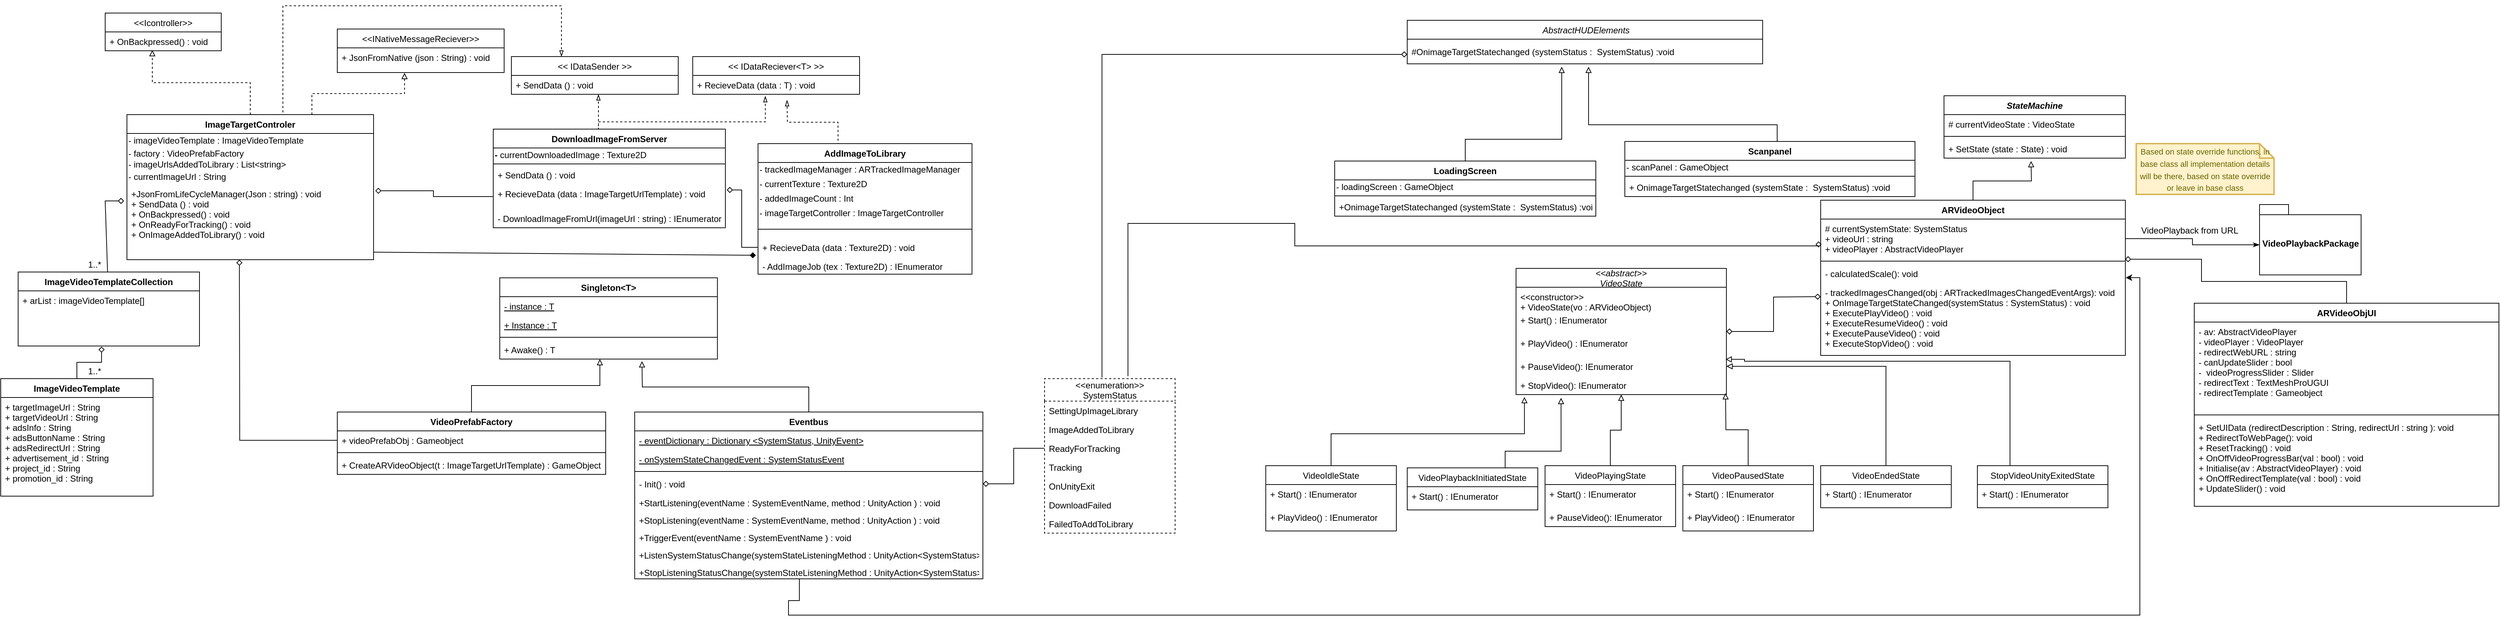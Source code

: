 <mxfile version="13.0.3" type="device"><diagram id="0zt-DNbHy_LddJ0X5l0Q" name="Page-1"><mxGraphModel dx="1479" dy="414" grid="1" gridSize="10" guides="1" tooltips="1" connect="1" arrows="1" fold="1" page="1" pageScale="1" pageWidth="827" pageHeight="1169" math="0" shadow="0"><root><mxCell id="0"/><mxCell id="1" parent="0"/><mxCell id="LZPgPRgnwb6IT05DkqsQ-41" style="edgeStyle=orthogonalEdgeStyle;rounded=0;orthogonalLoop=1;jettySize=auto;html=1;exitX=0.5;exitY=0;exitDx=0;exitDy=0;dashed=1;endArrow=blockThin;endFill=0;entryX=0.3;entryY=0;entryDx=0;entryDy=0;entryPerimeter=0;" parent="1" source="LZPgPRgnwb6IT05DkqsQ-44" target="LZPgPRgnwb6IT05DkqsQ-22" edge="1"><mxGeometry relative="1" as="geometry"><mxPoint x="50" y="170" as="targetPoint"/><mxPoint x="-87.5" y="376" as="sourcePoint"/><Array as="points"><mxPoint x="-35" y="340"/><mxPoint x="-35" y="190"/><mxPoint x="349" y="190"/></Array></mxGeometry></mxCell><mxCell id="LZPgPRgnwb6IT05DkqsQ-37" style="edgeStyle=orthogonalEdgeStyle;rounded=0;orthogonalLoop=1;jettySize=auto;html=1;dashed=1;endArrow=blockThin;endFill=0;exitX=0.374;exitY=0.012;exitDx=0;exitDy=0;exitPerimeter=0;" parent="1" source="LZPgPRgnwb6IT05DkqsQ-58" edge="1"><mxGeometry relative="1" as="geometry"><mxPoint x="660" y="320" as="targetPoint"/><mxPoint x="690" y="441" as="sourcePoint"/></mxGeometry></mxCell><mxCell id="LZPgPRgnwb6IT05DkqsQ-34" value="" style="edgeStyle=orthogonalEdgeStyle;rounded=0;orthogonalLoop=1;jettySize=auto;html=1;dashed=1;endArrow=blockThin;endFill=0;" parent="1" target="LZPgPRgnwb6IT05DkqsQ-23" edge="1"><mxGeometry relative="1" as="geometry"><mxPoint x="395" y="380" as="sourcePoint"/><Array as="points"><mxPoint x="400" y="380"/></Array></mxGeometry></mxCell><mxCell id="LZPgPRgnwb6IT05DkqsQ-36" value="" style="edgeStyle=orthogonalEdgeStyle;rounded=0;orthogonalLoop=1;jettySize=auto;html=1;dashed=1;endArrow=blockThin;endFill=0;entryX=0.435;entryY=1.095;entryDx=0;entryDy=0;entryPerimeter=0;" parent="1" target="LZPgPRgnwb6IT05DkqsQ-25" edge="1"><mxGeometry relative="1" as="geometry"><mxPoint x="400" y="380" as="sourcePoint"/><mxPoint x="395" y="340" as="targetPoint"/><Array as="points"><mxPoint x="400" y="350"/><mxPoint x="630" y="350"/></Array></mxGeometry></mxCell><mxCell id="LZPgPRgnwb6IT05DkqsQ-22" value="&lt;&lt; IDataSender &gt;&gt;" style="swimlane;fontStyle=0;childLayout=stackLayout;horizontal=1;startSize=26;fillColor=none;horizontalStack=0;resizeParent=1;resizeParentMax=0;resizeLast=0;collapsible=1;marginBottom=0;" parent="1" vertex="1"><mxGeometry x="280" y="260" width="230" height="52" as="geometry"/></mxCell><mxCell id="LZPgPRgnwb6IT05DkqsQ-23" value="+ SendData () : void" style="text;strokeColor=none;fillColor=none;align=left;verticalAlign=top;spacingLeft=4;spacingRight=4;overflow=hidden;rotatable=0;points=[[0,0.5],[1,0.5]];portConstraint=eastwest;" parent="LZPgPRgnwb6IT05DkqsQ-22" vertex="1"><mxGeometry y="26" width="230" height="26" as="geometry"/></mxCell><mxCell id="LZPgPRgnwb6IT05DkqsQ-24" value="&lt;&lt; IDataReciever&lt;T&gt; &gt;&gt;" style="swimlane;fontStyle=0;childLayout=stackLayout;horizontal=1;startSize=26;fillColor=none;horizontalStack=0;resizeParent=1;resizeParentMax=0;resizeLast=0;collapsible=1;marginBottom=0;" parent="1" vertex="1"><mxGeometry x="530" y="260" width="230" height="52" as="geometry"/></mxCell><mxCell id="LZPgPRgnwb6IT05DkqsQ-25" value="+ RecieveData (data : T) : void" style="text;strokeColor=none;fillColor=none;align=left;verticalAlign=top;spacingLeft=4;spacingRight=4;overflow=hidden;rotatable=0;points=[[0,0.5],[1,0.5]];portConstraint=eastwest;" parent="LZPgPRgnwb6IT05DkqsQ-24" vertex="1"><mxGeometry y="26" width="230" height="26" as="geometry"/></mxCell><mxCell id="LZPgPRgnwb6IT05DkqsQ-58" value="AddImageToLibrary" style="swimlane;fontStyle=1;align=center;verticalAlign=top;childLayout=stackLayout;horizontal=1;startSize=26;horizontalStack=0;resizeParent=1;resizeParentMax=0;resizeLast=0;collapsible=1;marginBottom=0;" parent="1" vertex="1"><mxGeometry x="620" y="380" width="295" height="180" as="geometry"/></mxCell><mxCell id="ZQCKyDgr1mmp3VgORVFt-16" value="- trackedImageManager : ARTrackedImageManager" style="text;html=1;align=left;verticalAlign=middle;resizable=0;points=[];autosize=1;" parent="LZPgPRgnwb6IT05DkqsQ-58" vertex="1"><mxGeometry y="26" width="295" height="20" as="geometry"/></mxCell><mxCell id="ZQCKyDgr1mmp3VgORVFt-18" value="- currentTexture : Texture2D" style="text;html=1;align=left;verticalAlign=middle;resizable=0;points=[];autosize=1;" parent="LZPgPRgnwb6IT05DkqsQ-58" vertex="1"><mxGeometry y="46" width="295" height="20" as="geometry"/></mxCell><mxCell id="ZQCKyDgr1mmp3VgORVFt-19" value="- addedImageCount : Int" style="text;html=1;align=left;verticalAlign=middle;resizable=0;points=[];autosize=1;" parent="LZPgPRgnwb6IT05DkqsQ-58" vertex="1"><mxGeometry y="66" width="295" height="20" as="geometry"/></mxCell><mxCell id="-0PIFraiuYey5n5VeIkH-5" value="-&amp;nbsp;imageTargetController : ImageTargetController" style="text;html=1;align=left;verticalAlign=middle;resizable=0;points=[];autosize=1;" vertex="1" parent="LZPgPRgnwb6IT05DkqsQ-58"><mxGeometry y="86" width="295" height="20" as="geometry"/></mxCell><mxCell id="LZPgPRgnwb6IT05DkqsQ-59" value="" style="line;strokeWidth=1;fillColor=none;align=left;verticalAlign=middle;spacingTop=-1;spacingLeft=3;spacingRight=3;rotatable=0;labelPosition=right;points=[];portConstraint=eastwest;" parent="LZPgPRgnwb6IT05DkqsQ-58" vertex="1"><mxGeometry y="106" width="295" height="24" as="geometry"/></mxCell><mxCell id="LZPgPRgnwb6IT05DkqsQ-61" value="+ RecieveData (data : Texture2D) : void" style="text;strokeColor=none;fillColor=none;align=left;verticalAlign=top;spacingLeft=4;spacingRight=4;overflow=hidden;rotatable=0;points=[[0,0.5],[1,0.5]];portConstraint=eastwest;" parent="LZPgPRgnwb6IT05DkqsQ-58" vertex="1"><mxGeometry y="130" width="295" height="26" as="geometry"/></mxCell><mxCell id="LZPgPRgnwb6IT05DkqsQ-99" value="- AddImageJob (tex : Texture2D) : IEnumerator" style="text;strokeColor=none;fillColor=none;align=left;verticalAlign=top;spacingLeft=4;spacingRight=4;overflow=hidden;rotatable=0;points=[[0,0.5],[1,0.5]];portConstraint=eastwest;" parent="LZPgPRgnwb6IT05DkqsQ-58" vertex="1"><mxGeometry y="156" width="295" height="24" as="geometry"/></mxCell><mxCell id="LZPgPRgnwb6IT05DkqsQ-18" value="&lt;&lt;INativeMessageReciever&gt;&gt;" style="swimlane;fontStyle=0;childLayout=stackLayout;horizontal=1;startSize=26;fillColor=none;horizontalStack=0;resizeParent=1;resizeParentMax=0;resizeLast=0;collapsible=1;marginBottom=0;" parent="1" vertex="1"><mxGeometry x="40" y="222" width="230" height="60" as="geometry"/></mxCell><mxCell id="LZPgPRgnwb6IT05DkqsQ-20" value="+ JsonFromNative (json : String) : void&#10;" style="text;strokeColor=none;fillColor=none;align=left;verticalAlign=top;spacingLeft=4;spacingRight=4;overflow=hidden;rotatable=0;points=[[0,0.5],[1,0.5]];portConstraint=eastwest;" parent="LZPgPRgnwb6IT05DkqsQ-18" vertex="1"><mxGeometry y="26" width="230" height="34" as="geometry"/></mxCell><mxCell id="LZPgPRgnwb6IT05DkqsQ-82" style="edgeStyle=orthogonalEdgeStyle;rounded=0;orthogonalLoop=1;jettySize=auto;html=1;entryX=0.46;entryY=1.011;entryDx=0;entryDy=0;entryPerimeter=0;endArrow=diamond;endFill=0;" parent="1" source="LZPgPRgnwb6IT05DkqsQ-77" target="LZPgPRgnwb6IT05DkqsQ-76" edge="1"><mxGeometry relative="1" as="geometry"/></mxCell><mxCell id="LZPgPRgnwb6IT05DkqsQ-83" value="1..*" style="text;html=1;align=center;verticalAlign=middle;resizable=0;points=[];autosize=1;" parent="1" vertex="1"><mxGeometry x="-310" y="684" width="30" height="20" as="geometry"/></mxCell><mxCell id="LZPgPRgnwb6IT05DkqsQ-95" value="1..*" style="text;html=1;align=center;verticalAlign=middle;resizable=0;points=[];autosize=1;" parent="1" vertex="1"><mxGeometry x="-310" y="537" width="30" height="20" as="geometry"/></mxCell><mxCell id="LZPgPRgnwb6IT05DkqsQ-96" style="edgeStyle=none;rounded=0;orthogonalLoop=1;jettySize=auto;html=1;endArrow=diamond;endFill=0;" parent="1" source="LZPgPRgnwb6IT05DkqsQ-74" edge="1"><mxGeometry relative="1" as="geometry"><mxPoint x="-254" y="459" as="targetPoint"/><Array as="points"><mxPoint x="-280" y="459"/></Array></mxGeometry></mxCell><mxCell id="LZPgPRgnwb6IT05DkqsQ-74" value="ImageVideoTemplateCollection" style="swimlane;fontStyle=1;align=center;verticalAlign=top;childLayout=stackLayout;horizontal=1;startSize=26;horizontalStack=0;resizeParent=1;resizeParentMax=0;resizeLast=0;collapsible=1;marginBottom=0;" parent="1" vertex="1"><mxGeometry x="-400" y="557" width="250" height="102" as="geometry"/></mxCell><mxCell id="LZPgPRgnwb6IT05DkqsQ-76" value="+ arList : imageVideoTemplate[]&#10;" style="text;strokeColor=none;fillColor=none;align=left;verticalAlign=top;spacingLeft=4;spacingRight=4;overflow=hidden;rotatable=0;points=[[0,0.5],[1,0.5]];portConstraint=eastwest;" parent="LZPgPRgnwb6IT05DkqsQ-74" vertex="1"><mxGeometry y="26" width="250" height="76" as="geometry"/></mxCell><mxCell id="LZPgPRgnwb6IT05DkqsQ-77" value="ImageVideoTemplate" style="swimlane;fontStyle=1;align=center;verticalAlign=top;childLayout=stackLayout;horizontal=1;startSize=26;horizontalStack=0;resizeParent=1;resizeParentMax=0;resizeLast=0;collapsible=1;marginBottom=0;" parent="1" vertex="1"><mxGeometry x="-424" y="704" width="210" height="162" as="geometry"/></mxCell><mxCell id="LZPgPRgnwb6IT05DkqsQ-79" value="+ targetImageUrl : String&#10;+ targetVideoUrl : String&#10;+ adsInfo : String&#10;+ adsButtonName : String&#10;+ adsRedirectUrl : String&#10;+ advertisement_id : String&#10;+ project_id : String&#10;+ promotion_id : String" style="text;strokeColor=none;fillColor=none;align=left;verticalAlign=top;spacingLeft=4;spacingRight=4;overflow=hidden;rotatable=0;points=[[0,0.5],[1,0.5]];portConstraint=eastwest;" parent="LZPgPRgnwb6IT05DkqsQ-77" vertex="1"><mxGeometry y="26" width="210" height="136" as="geometry"/></mxCell><mxCell id="_nZQ1ZkgWqI5JOuEfXqI-6" style="edgeStyle=orthogonalEdgeStyle;rounded=0;orthogonalLoop=1;jettySize=auto;html=1;entryX=0.406;entryY=0.962;entryDx=0;entryDy=0;entryPerimeter=0;dashed=1;endArrow=block;endFill=0;" parent="1" source="LZPgPRgnwb6IT05DkqsQ-44" target="_nZQ1ZkgWqI5JOuEfXqI-3" edge="1"><mxGeometry relative="1" as="geometry"><mxPoint x="-220" y="277.012" as="targetPoint"/></mxGeometry></mxCell><mxCell id="_nZQ1ZkgWqI5JOuEfXqI-2" value="&lt;&lt;Icontroller&gt;&gt;" style="swimlane;fontStyle=0;childLayout=stackLayout;horizontal=1;startSize=26;fillColor=none;horizontalStack=0;resizeParent=1;resizeParentMax=0;resizeLast=0;collapsible=1;marginBottom=0;" parent="1" vertex="1"><mxGeometry x="-280" y="200" width="160" height="52" as="geometry"/></mxCell><mxCell id="_nZQ1ZkgWqI5JOuEfXqI-3" value="+ OnBackpressed() : void" style="text;strokeColor=none;fillColor=none;align=left;verticalAlign=top;spacingLeft=4;spacingRight=4;overflow=hidden;rotatable=0;points=[[0,0.5],[1,0.5]];portConstraint=eastwest;" parent="_nZQ1ZkgWqI5JOuEfXqI-2" vertex="1"><mxGeometry y="26" width="160" height="26" as="geometry"/></mxCell><mxCell id="LZPgPRgnwb6IT05DkqsQ-51" value="DownloadImageFromServer" style="swimlane;fontStyle=1;align=center;verticalAlign=top;childLayout=stackLayout;horizontal=1;startSize=26;horizontalStack=0;resizeParent=1;resizeParentMax=0;resizeLast=0;collapsible=1;marginBottom=0;" parent="1" vertex="1"><mxGeometry x="255" y="360" width="320" height="136" as="geometry"/></mxCell><mxCell id="ZQCKyDgr1mmp3VgORVFt-6" value="&lt;span style=&quot;font-weight: 700&quot;&gt;-&amp;nbsp;&lt;/span&gt;currentDownloadedImage : Texture2D" style="text;html=1;align=left;verticalAlign=middle;resizable=0;points=[];autosize=1;" parent="LZPgPRgnwb6IT05DkqsQ-51" vertex="1"><mxGeometry y="26" width="320" height="20" as="geometry"/></mxCell><mxCell id="LZPgPRgnwb6IT05DkqsQ-53" value="" style="line;strokeWidth=1;fillColor=none;align=left;verticalAlign=top;spacingTop=0;spacingLeft=3;spacingRight=3;rotatable=0;labelPosition=right;points=[];portConstraint=eastwest;" parent="LZPgPRgnwb6IT05DkqsQ-51" vertex="1"><mxGeometry y="46" width="320" height="4" as="geometry"/></mxCell><mxCell id="LZPgPRgnwb6IT05DkqsQ-54" value="+ SendData () : void" style="text;strokeColor=none;fillColor=none;align=left;verticalAlign=top;spacingLeft=4;spacingRight=4;overflow=hidden;rotatable=0;points=[[0,0.5],[1,0.5]];portConstraint=eastwest;" parent="LZPgPRgnwb6IT05DkqsQ-51" vertex="1"><mxGeometry y="50" width="320" height="26" as="geometry"/></mxCell><mxCell id="LZPgPRgnwb6IT05DkqsQ-57" value="+ RecieveData (data : ImageTargetUrlTemplate) : void" style="text;strokeColor=none;fillColor=none;align=left;verticalAlign=top;spacingLeft=4;spacingRight=4;overflow=hidden;rotatable=0;points=[[0,0.5],[1,0.5]];portConstraint=eastwest;" parent="LZPgPRgnwb6IT05DkqsQ-51" vertex="1"><mxGeometry y="76" width="320" height="34" as="geometry"/></mxCell><mxCell id="LZPgPRgnwb6IT05DkqsQ-97" value="- DownloadImageFromUrl(imageUrl : string) : IEnumerator" style="text;strokeColor=none;fillColor=none;align=left;verticalAlign=top;spacingLeft=4;spacingRight=4;overflow=hidden;rotatable=0;points=[[0,0.5],[1,0.5]];portConstraint=eastwest;" parent="LZPgPRgnwb6IT05DkqsQ-51" vertex="1"><mxGeometry y="110" width="320" height="26" as="geometry"/></mxCell><mxCell id="_nZQ1ZkgWqI5JOuEfXqI-7" style="edgeStyle=orthogonalEdgeStyle;rounded=0;orthogonalLoop=1;jettySize=auto;html=1;exitX=0.75;exitY=0;exitDx=0;exitDy=0;dashed=1;endArrow=block;endFill=0;entryX=0.403;entryY=1.016;entryDx=0;entryDy=0;entryPerimeter=0;" parent="1" source="LZPgPRgnwb6IT05DkqsQ-44" target="LZPgPRgnwb6IT05DkqsQ-20" edge="1"><mxGeometry relative="1" as="geometry"><mxPoint x="40" y="297" as="targetPoint"/></mxGeometry></mxCell><mxCell id="LZPgPRgnwb6IT05DkqsQ-44" value="ImageTargetControler" style="swimlane;fontStyle=1;align=center;verticalAlign=top;childLayout=stackLayout;horizontal=1;startSize=26;horizontalStack=0;resizeParent=1;resizeParentMax=0;resizeLast=0;collapsible=1;marginBottom=0;" parent="1" vertex="1"><mxGeometry x="-250" y="340" width="340" height="200" as="geometry"/></mxCell><mxCell id="PUsxS-7HO9OPvP7Rigot-32" value="- imageVideoTemplate : ImageVideoTemplate&lt;span style=&quot;text-align: center&quot;&gt;&lt;br&gt;&lt;/span&gt;" style="text;html=1;align=left;verticalAlign=middle;resizable=0;points=[];autosize=1;" parent="LZPgPRgnwb6IT05DkqsQ-44" vertex="1"><mxGeometry y="26" width="340" height="20" as="geometry"/></mxCell><mxCell id="jb4Bb3o5g7_V7Uq7D3e6-106" value="- factory : VideoPrefabFactory&lt;br&gt;- imageUrlsAddedToLibrary : List&amp;lt;string&amp;gt;" style="text;html=1;align=left;verticalAlign=middle;resizable=0;points=[];autosize=1;" parent="LZPgPRgnwb6IT05DkqsQ-44" vertex="1"><mxGeometry y="46" width="340" height="30" as="geometry"/></mxCell><mxCell id="ZQCKyDgr1mmp3VgORVFt-15" value="- currentImageUrl : String" style="text;html=1;align=left;verticalAlign=middle;resizable=0;points=[];autosize=1;" parent="LZPgPRgnwb6IT05DkqsQ-44" vertex="1"><mxGeometry y="76" width="340" height="20" as="geometry"/></mxCell><mxCell id="LZPgPRgnwb6IT05DkqsQ-47" value="+JsonFromLifeCycleManager(Json : string) : void&#10;+ SendData () : void&#10;+ OnBackpressed() : void&#10;+ OnReadyForTracking() : void &#10;+ OnImageAddedToLibrary() : void&#10;" style="text;strokeColor=none;fillColor=none;align=left;verticalAlign=top;spacingLeft=4;spacingRight=4;overflow=hidden;rotatable=0;points=[[0,0.5],[1,0.5]];portConstraint=eastwest;" parent="LZPgPRgnwb6IT05DkqsQ-44" vertex="1"><mxGeometry y="96" width="340" height="104" as="geometry"/></mxCell><mxCell id="jb4Bb3o5g7_V7Uq7D3e6-107" style="edgeStyle=orthogonalEdgeStyle;rounded=0;orthogonalLoop=1;jettySize=auto;html=1;startArrow=none;startFill=0;endArrow=diamond;endFill=0;" parent="1" source="LZPgPRgnwb6IT05DkqsQ-64" edge="1"><mxGeometry relative="1" as="geometry"><mxPoint x="-95" y="540" as="targetPoint"/></mxGeometry></mxCell><mxCell id="_nZQ1ZkgWqI5JOuEfXqI-8" style="edgeStyle=orthogonalEdgeStyle;rounded=0;orthogonalLoop=1;jettySize=auto;html=1;exitX=0;exitY=0.5;exitDx=0;exitDy=0;entryX=1.007;entryY=0.087;entryDx=0;entryDy=0;entryPerimeter=0;endArrow=diamond;endFill=0;" parent="1" source="LZPgPRgnwb6IT05DkqsQ-57" target="LZPgPRgnwb6IT05DkqsQ-47" edge="1"><mxGeometry relative="1" as="geometry"/></mxCell><mxCell id="_nZQ1ZkgWqI5JOuEfXqI-9" style="edgeStyle=orthogonalEdgeStyle;rounded=0;orthogonalLoop=1;jettySize=auto;html=1;exitX=0;exitY=0.5;exitDx=0;exitDy=0;entryX=1.006;entryY=0.231;entryDx=0;entryDy=0;entryPerimeter=0;endArrow=diamond;endFill=0;" parent="1" source="LZPgPRgnwb6IT05DkqsQ-61" target="LZPgPRgnwb6IT05DkqsQ-57" edge="1"><mxGeometry relative="1" as="geometry"/></mxCell><mxCell id="jb4Bb3o5g7_V7Uq7D3e6-31" value=" AbstractHUDElements" style="swimlane;fontStyle=2;childLayout=stackLayout;horizontal=1;startSize=26;fillColor=none;horizontalStack=0;resizeParent=1;resizeParentMax=0;resizeLast=0;collapsible=1;marginBottom=0;strokeColor=#000000;" parent="1" vertex="1"><mxGeometry x="1515" y="210" width="490" height="60" as="geometry"/></mxCell><mxCell id="jb4Bb3o5g7_V7Uq7D3e6-27" style="edgeStyle=orthogonalEdgeStyle;rounded=0;orthogonalLoop=1;jettySize=auto;html=1;endArrow=diamond;endFill=0;entryX=0;entryY=0.5;entryDx=0;entryDy=0;startArrow=diamond;startFill=0;" parent="1" source="jb4Bb3o5g7_V7Uq7D3e6-59" edge="1"><mxGeometry relative="1" as="geometry"><mxPoint x="2085" y="591" as="targetPoint"/></mxGeometry></mxCell><mxCell id="jb4Bb3o5g7_V7Uq7D3e6-71" style="edgeStyle=orthogonalEdgeStyle;rounded=0;orthogonalLoop=1;jettySize=auto;html=1;entryX=0.5;entryY=1;entryDx=0;entryDy=0;startArrow=none;startFill=0;endArrow=block;endFill=0;" parent="1" source="jb4Bb3o5g7_V7Uq7D3e6-53" target="jb4Bb3o5g7_V7Uq7D3e6-59" edge="1"><mxGeometry relative="1" as="geometry"/></mxCell><mxCell id="jb4Bb3o5g7_V7Uq7D3e6-72" style="edgeStyle=orthogonalEdgeStyle;rounded=0;orthogonalLoop=1;jettySize=auto;html=1;entryX=0.996;entryY=0.923;entryDx=0;entryDy=0;entryPerimeter=0;startArrow=none;startFill=0;endArrow=block;endFill=0;" parent="1" source="jb4Bb3o5g7_V7Uq7D3e6-64" edge="1"><mxGeometry relative="1" as="geometry"><mxPoint x="1953.84" y="723.998" as="targetPoint"/></mxGeometry></mxCell><mxCell id="PUsxS-7HO9OPvP7Rigot-24" style="edgeStyle=orthogonalEdgeStyle;rounded=0;orthogonalLoop=1;jettySize=auto;html=1;endArrow=block;endFill=0;" parent="1" source="LZPgPRgnwb6IT05DkqsQ-106" edge="1"><mxGeometry relative="1" as="geometry"><mxPoint x="2375" y="404" as="targetPoint"/></mxGeometry></mxCell><mxCell id="PUsxS-7HO9OPvP7Rigot-6" style="edgeStyle=orthogonalEdgeStyle;rounded=0;orthogonalLoop=1;jettySize=auto;html=1;exitX=0.5;exitY=0;exitDx=0;exitDy=0;entryX=1;entryY=0.5;entryDx=0;entryDy=0;endArrow=block;endFill=0;" parent="1" source="jb4Bb3o5g7_V7Uq7D3e6-73" target="jb4Bb3o5g7_V7Uq7D3e6-61" edge="1"><mxGeometry relative="1" as="geometry"/></mxCell><mxCell id="jb4Bb3o5g7_V7Uq7D3e6-101" style="edgeStyle=orthogonalEdgeStyle;rounded=0;orthogonalLoop=1;jettySize=auto;html=1;startArrow=none;startFill=0;endArrow=block;endFill=0;exitX=0.5;exitY=0;exitDx=0;exitDy=0;" parent="1" source="jb4Bb3o5g7_V7Uq7D3e6-93" target="jb4Bb3o5g7_V7Uq7D3e6-89" edge="1"><mxGeometry relative="1" as="geometry"><mxPoint x="1728" y="334" as="targetPoint"/><Array as="points"><mxPoint x="1595" y="374"/><mxPoint x="1728" y="374"/></Array></mxGeometry></mxCell><mxCell id="jb4Bb3o5g7_V7Uq7D3e6-102" style="edgeStyle=orthogonalEdgeStyle;rounded=0;orthogonalLoop=1;jettySize=auto;html=1;startArrow=none;startFill=0;endArrow=block;endFill=0;" parent="1" source="jb4Bb3o5g7_V7Uq7D3e6-97" target="jb4Bb3o5g7_V7Uq7D3e6-89" edge="1"><mxGeometry relative="1" as="geometry"><mxPoint x="1765" y="290" as="targetPoint"/><Array as="points"><mxPoint x="2025" y="354"/><mxPoint x="1765" y="354"/></Array></mxGeometry></mxCell><mxCell id="jb4Bb3o5g7_V7Uq7D3e6-89" value="#OnimageTargetStatechanged (systemStatus :  SystemStatus) :void" style="text;strokeColor=none;fillColor=none;align=left;verticalAlign=top;spacingLeft=4;spacingRight=4;overflow=hidden;rotatable=0;points=[[0,0.5],[1,0.5]];portConstraint=eastwest;" parent="1" vertex="1"><mxGeometry x="1515" y="240" width="490" height="34" as="geometry"/></mxCell><mxCell id="PUsxS-7HO9OPvP7Rigot-1" value="VideoPlaybackPackage" style="shape=folder;fontStyle=1;spacingTop=10;tabWidth=40;tabHeight=14;tabPosition=left;html=1;" parent="1" vertex="1"><mxGeometry x="2690" y="464" width="140" height="97" as="geometry"/></mxCell><mxCell id="PUsxS-7HO9OPvP7Rigot-3" value="VideoPlayback from URL&amp;nbsp;" style="text;html=1;align=center;verticalAlign=middle;resizable=0;points=[];autosize=1;" parent="1" vertex="1"><mxGeometry x="2520" y="490" width="150" height="20" as="geometry"/></mxCell><mxCell id="PUsxS-7HO9OPvP7Rigot-18" value="&lt;font style=&quot;font-size: 11px&quot;&gt;Based on state override functions. in base class all implementation details will be there, based on state override or leave in base class&lt;/font&gt;" style="shape=note;strokeWidth=2;fontSize=14;size=20;whiteSpace=wrap;html=1;fillColor=#fff2cc;strokeColor=#d6b656;fontColor=#666600;" parent="1" vertex="1"><mxGeometry x="2520" y="380" width="190" height="70" as="geometry"/></mxCell><mxCell id="PUsxS-7HO9OPvP7Rigot-31" style="edgeStyle=orthogonalEdgeStyle;rounded=0;orthogonalLoop=1;jettySize=auto;html=1;exitX=0.5;exitY=0;exitDx=0;exitDy=0;endArrow=block;endFill=0;entryX=0.04;entryY=1.127;entryDx=0;entryDy=0;entryPerimeter=0;" parent="1" source="jb4Bb3o5g7_V7Uq7D3e6-48" edge="1" target="jb4Bb3o5g7_V7Uq7D3e6-63"><mxGeometry relative="1" as="geometry"><mxPoint x="1705.0" y="754.0" as="targetPoint"/><Array as="points"><mxPoint x="1410" y="780"/><mxPoint x="1677" y="780"/></Array></mxGeometry></mxCell><mxCell id="jb4Bb3o5g7_V7Uq7D3e6-93" value="LoadingScreen" style="swimlane;fontStyle=1;align=center;verticalAlign=top;childLayout=stackLayout;horizontal=1;startSize=26;horizontalStack=0;resizeParent=1;resizeParentMax=0;resizeLast=0;collapsible=1;marginBottom=0;strokeColor=#000000;" parent="1" vertex="1"><mxGeometry x="1415" y="404" width="360" height="76" as="geometry"/></mxCell><mxCell id="-0PIFraiuYey5n5VeIkH-11" value="- loadingScreen : GameObject" style="text;html=1;align=left;verticalAlign=middle;resizable=0;points=[];autosize=1;" vertex="1" parent="jb4Bb3o5g7_V7Uq7D3e6-93"><mxGeometry y="26" width="360" height="20" as="geometry"/></mxCell><mxCell id="jb4Bb3o5g7_V7Uq7D3e6-95" value="" style="line;strokeWidth=1;fillColor=none;align=left;verticalAlign=middle;spacingTop=-1;spacingLeft=3;spacingRight=3;rotatable=0;labelPosition=right;points=[];portConstraint=eastwest;" parent="jb4Bb3o5g7_V7Uq7D3e6-93" vertex="1"><mxGeometry y="46" width="360" height="4" as="geometry"/></mxCell><mxCell id="jb4Bb3o5g7_V7Uq7D3e6-96" value="+OnimageTargetStatechanged (systemState :  SystemStatus) :void" style="text;strokeColor=none;fillColor=none;align=left;verticalAlign=top;spacingLeft=4;spacingRight=4;overflow=hidden;rotatable=0;points=[[0,0.5],[1,0.5]];portConstraint=eastwest;" parent="jb4Bb3o5g7_V7Uq7D3e6-93" vertex="1"><mxGeometry y="50" width="360" height="26" as="geometry"/></mxCell><mxCell id="jb4Bb3o5g7_V7Uq7D3e6-97" value="Scanpanel" style="swimlane;fontStyle=1;align=center;verticalAlign=top;childLayout=stackLayout;horizontal=1;startSize=26;horizontalStack=0;resizeParent=1;resizeParentMax=0;resizeLast=0;collapsible=1;marginBottom=0;strokeColor=#000000;" parent="1" vertex="1"><mxGeometry x="1815" y="377" width="400" height="76" as="geometry"/></mxCell><mxCell id="-0PIFraiuYey5n5VeIkH-12" value="- scanPanel : GameObject" style="text;html=1;align=left;verticalAlign=middle;resizable=0;points=[];autosize=1;" vertex="1" parent="jb4Bb3o5g7_V7Uq7D3e6-97"><mxGeometry y="26" width="400" height="20" as="geometry"/></mxCell><mxCell id="jb4Bb3o5g7_V7Uq7D3e6-99" value="" style="line;strokeWidth=1;fillColor=none;align=left;verticalAlign=middle;spacingTop=-1;spacingLeft=3;spacingRight=3;rotatable=0;labelPosition=right;points=[];portConstraint=eastwest;" parent="jb4Bb3o5g7_V7Uq7D3e6-97" vertex="1"><mxGeometry y="46" width="400" height="4" as="geometry"/></mxCell><mxCell id="jb4Bb3o5g7_V7Uq7D3e6-100" value="+ OnimageTargetStatechanged (systemState :  SystemStatus) :void" style="text;strokeColor=none;fillColor=none;align=left;verticalAlign=top;spacingLeft=4;spacingRight=4;overflow=hidden;rotatable=0;points=[[0,0.5],[1,0.5]];portConstraint=eastwest;" parent="jb4Bb3o5g7_V7Uq7D3e6-97" vertex="1"><mxGeometry y="50" width="400" height="26" as="geometry"/></mxCell><mxCell id="jb4Bb3o5g7_V7Uq7D3e6-53" value="VideoPlayingState" style="swimlane;fontStyle=0;childLayout=stackLayout;horizontal=1;startSize=26;fillColor=none;horizontalStack=0;resizeParent=1;resizeParentMax=0;resizeLast=0;collapsible=1;marginBottom=0;strokeColor=#000000;" parent="1" vertex="1"><mxGeometry x="1705" y="824" width="180" height="84" as="geometry"/></mxCell><mxCell id="jb4Bb3o5g7_V7Uq7D3e6-54" value="+ Start() : IEnumerator " style="text;strokeColor=none;fillColor=none;align=left;verticalAlign=top;spacingLeft=4;spacingRight=4;overflow=hidden;rotatable=0;points=[[0,0.5],[1,0.5]];portConstraint=eastwest;" parent="jb4Bb3o5g7_V7Uq7D3e6-53" vertex="1"><mxGeometry y="26" width="180" height="32" as="geometry"/></mxCell><mxCell id="jb4Bb3o5g7_V7Uq7D3e6-55" value="+ PauseVideo(): IEnumerator" style="text;strokeColor=none;fillColor=none;align=left;verticalAlign=top;spacingLeft=4;spacingRight=4;overflow=hidden;rotatable=0;points=[[0,0.5],[1,0.5]];portConstraint=eastwest;" parent="jb4Bb3o5g7_V7Uq7D3e6-53" vertex="1"><mxGeometry y="58" width="180" height="26" as="geometry"/></mxCell><mxCell id="PUsxS-7HO9OPvP7Rigot-20" value="StateMachine" style="swimlane;fontStyle=3;align=center;verticalAlign=top;childLayout=stackLayout;horizontal=1;startSize=26;horizontalStack=0;resizeParent=1;resizeParentMax=0;resizeLast=0;collapsible=1;marginBottom=0;" parent="1" vertex="1"><mxGeometry x="2255" y="314" width="250" height="86" as="geometry"/></mxCell><mxCell id="PUsxS-7HO9OPvP7Rigot-21" value="# currentVideoState : VideoState" style="text;strokeColor=none;fillColor=none;align=left;verticalAlign=top;spacingLeft=4;spacingRight=4;overflow=hidden;rotatable=0;points=[[0,0.5],[1,0.5]];portConstraint=eastwest;" parent="PUsxS-7HO9OPvP7Rigot-20" vertex="1"><mxGeometry y="26" width="250" height="26" as="geometry"/></mxCell><mxCell id="PUsxS-7HO9OPvP7Rigot-22" value="" style="line;strokeWidth=1;fillColor=none;align=left;verticalAlign=middle;spacingTop=-1;spacingLeft=3;spacingRight=3;rotatable=0;labelPosition=right;points=[];portConstraint=eastwest;" parent="PUsxS-7HO9OPvP7Rigot-20" vertex="1"><mxGeometry y="52" width="250" height="8" as="geometry"/></mxCell><mxCell id="PUsxS-7HO9OPvP7Rigot-23" value="+ SetState (state : State) : void " style="text;strokeColor=none;fillColor=none;align=left;verticalAlign=top;spacingLeft=4;spacingRight=4;overflow=hidden;rotatable=0;points=[[0,0.5],[1,0.5]];portConstraint=eastwest;" parent="PUsxS-7HO9OPvP7Rigot-20" vertex="1"><mxGeometry y="60" width="250" height="26" as="geometry"/></mxCell><mxCell id="jb4Bb3o5g7_V7Uq7D3e6-64" value="VideoPausedState" style="swimlane;fontStyle=0;childLayout=stackLayout;horizontal=1;startSize=26;fillColor=none;horizontalStack=0;resizeParent=1;resizeParentMax=0;resizeLast=0;collapsible=1;marginBottom=0;strokeColor=#000000;" parent="1" vertex="1"><mxGeometry x="1895" y="824" width="180" height="90" as="geometry"/></mxCell><mxCell id="PUsxS-7HO9OPvP7Rigot-13" value="+ Start() : IEnumerator " style="text;strokeColor=none;fillColor=none;align=left;verticalAlign=top;spacingLeft=4;spacingRight=4;overflow=hidden;rotatable=0;points=[[0,0.5],[1,0.5]];portConstraint=eastwest;" parent="jb4Bb3o5g7_V7Uq7D3e6-64" vertex="1"><mxGeometry y="26" width="180" height="32" as="geometry"/></mxCell><mxCell id="jb4Bb3o5g7_V7Uq7D3e6-65" value="+ PlayVideo() : IEnumerator " style="text;strokeColor=none;fillColor=none;align=left;verticalAlign=top;spacingLeft=4;spacingRight=4;overflow=hidden;rotatable=0;points=[[0,0.5],[1,0.5]];portConstraint=eastwest;" parent="jb4Bb3o5g7_V7Uq7D3e6-64" vertex="1"><mxGeometry y="58" width="180" height="32" as="geometry"/></mxCell><mxCell id="jb4Bb3o5g7_V7Uq7D3e6-73" value="VideoEndedState" style="swimlane;fontStyle=0;childLayout=stackLayout;horizontal=1;startSize=26;fillColor=none;horizontalStack=0;resizeParent=1;resizeParentMax=0;resizeLast=0;collapsible=1;marginBottom=0;strokeColor=#000000;" parent="1" vertex="1"><mxGeometry x="2085" y="824" width="180" height="58" as="geometry"/></mxCell><mxCell id="PUsxS-7HO9OPvP7Rigot-14" value="+ Start() : IEnumerator " style="text;strokeColor=none;fillColor=none;align=left;verticalAlign=top;spacingLeft=4;spacingRight=4;overflow=hidden;rotatable=0;points=[[0,0.5],[1,0.5]];portConstraint=eastwest;" parent="jb4Bb3o5g7_V7Uq7D3e6-73" vertex="1"><mxGeometry y="26" width="180" height="32" as="geometry"/></mxCell><mxCell id="jb4Bb3o5g7_V7Uq7D3e6-59" value="&lt;&lt;abstract&gt;&gt;&#10;VideoState" style="swimlane;fontStyle=2;childLayout=stackLayout;horizontal=1;startSize=26;fillColor=none;horizontalStack=0;resizeParent=1;resizeParentMax=0;resizeLast=0;collapsible=1;marginBottom=0;strokeColor=#000000;" parent="1" vertex="1"><mxGeometry x="1665" y="552" width="290" height="174" as="geometry"/></mxCell><mxCell id="PUsxS-7HO9OPvP7Rigot-4" value="&lt;&lt;constructor&gt;&gt;&#10;+ VideoState(vo : ARVideoObject)  " style="text;strokeColor=none;fillColor=none;align=left;verticalAlign=top;spacingLeft=4;spacingRight=4;overflow=hidden;rotatable=0;points=[[0,0.5],[1,0.5]];portConstraint=eastwest;" parent="jb4Bb3o5g7_V7Uq7D3e6-59" vertex="1"><mxGeometry y="26" width="290" height="32" as="geometry"/></mxCell><mxCell id="PUsxS-7HO9OPvP7Rigot-26" value="+ Start() : IEnumerator " style="text;strokeColor=none;fillColor=none;align=left;verticalAlign=top;spacingLeft=4;spacingRight=4;overflow=hidden;rotatable=0;points=[[0,0.5],[1,0.5]];portConstraint=eastwest;" parent="jb4Bb3o5g7_V7Uq7D3e6-59" vertex="1"><mxGeometry y="58" width="290" height="32" as="geometry"/></mxCell><mxCell id="jb4Bb3o5g7_V7Uq7D3e6-60" value="+ PlayVideo() : IEnumerator " style="text;strokeColor=none;fillColor=none;align=left;verticalAlign=top;spacingLeft=4;spacingRight=4;overflow=hidden;rotatable=0;points=[[0,0.5],[1,0.5]];portConstraint=eastwest;" parent="jb4Bb3o5g7_V7Uq7D3e6-59" vertex="1"><mxGeometry y="90" width="290" height="32" as="geometry"/></mxCell><mxCell id="jb4Bb3o5g7_V7Uq7D3e6-61" value="+ PauseVideo(): IEnumerator" style="text;strokeColor=none;fillColor=none;align=left;verticalAlign=top;spacingLeft=4;spacingRight=4;overflow=hidden;rotatable=0;points=[[0,0.5],[1,0.5]];portConstraint=eastwest;" parent="jb4Bb3o5g7_V7Uq7D3e6-59" vertex="1"><mxGeometry y="122" width="290" height="26" as="geometry"/></mxCell><mxCell id="jb4Bb3o5g7_V7Uq7D3e6-63" value="+ StopVideo(): IEnumerator" style="text;strokeColor=none;fillColor=none;align=left;verticalAlign=top;spacingLeft=4;spacingRight=4;overflow=hidden;rotatable=0;points=[[0,0.5],[1,0.5]];portConstraint=eastwest;" parent="jb4Bb3o5g7_V7Uq7D3e6-59" vertex="1"><mxGeometry y="148" width="290" height="26" as="geometry"/></mxCell><mxCell id="ZQCKyDgr1mmp3VgORVFt-21" style="edgeStyle=orthogonalEdgeStyle;rounded=0;orthogonalLoop=1;jettySize=auto;html=1;exitX=0.5;exitY=0;exitDx=0;exitDy=0;entryX=0.46;entryY=1;entryDx=0;entryDy=0;entryPerimeter=0;endArrow=block;endFill=0;" parent="1" source="LZPgPRgnwb6IT05DkqsQ-63" target="ZQCKyDgr1mmp3VgORVFt-4" edge="1"><mxGeometry relative="1" as="geometry"/></mxCell><mxCell id="LZPgPRgnwb6IT05DkqsQ-63" value="VideoPrefabFactory" style="swimlane;fontStyle=1;align=center;verticalAlign=top;childLayout=stackLayout;horizontal=1;startSize=26;horizontalStack=0;resizeParent=1;resizeParentMax=0;resizeLast=0;collapsible=1;marginBottom=0;" parent="1" vertex="1"><mxGeometry x="40" y="750" width="370" height="86" as="geometry"/></mxCell><mxCell id="LZPgPRgnwb6IT05DkqsQ-64" value="+ videoPrefabObj : Gameobject" style="text;strokeColor=none;fillColor=none;align=left;verticalAlign=top;spacingLeft=4;spacingRight=4;overflow=hidden;rotatable=0;points=[[0,0.5],[1,0.5]];portConstraint=eastwest;fontStyle=0" parent="LZPgPRgnwb6IT05DkqsQ-63" vertex="1"><mxGeometry y="26" width="370" height="26" as="geometry"/></mxCell><mxCell id="LZPgPRgnwb6IT05DkqsQ-65" value="" style="line;strokeWidth=1;fillColor=none;align=left;verticalAlign=middle;spacingTop=-1;spacingLeft=3;spacingRight=3;rotatable=0;labelPosition=right;points=[];portConstraint=eastwest;" parent="LZPgPRgnwb6IT05DkqsQ-63" vertex="1"><mxGeometry y="52" width="370" height="8" as="geometry"/></mxCell><mxCell id="LZPgPRgnwb6IT05DkqsQ-66" value="+ CreateARVideoObject(t : ImageTargetUrlTemplate) : GameObject" style="text;strokeColor=none;fillColor=none;align=left;verticalAlign=top;spacingLeft=4;spacingRight=4;overflow=hidden;rotatable=0;points=[[0,0.5],[1,0.5]];portConstraint=eastwest;" parent="LZPgPRgnwb6IT05DkqsQ-63" vertex="1"><mxGeometry y="60" width="370" height="26" as="geometry"/></mxCell><mxCell id="ZQCKyDgr1mmp3VgORVFt-1" value="Singleton&lt;T&gt;" style="swimlane;fontStyle=1;align=center;verticalAlign=top;childLayout=stackLayout;horizontal=1;startSize=26;horizontalStack=0;resizeParent=1;resizeParentMax=0;resizeLast=0;collapsible=1;marginBottom=0;" parent="1" vertex="1"><mxGeometry x="264" y="565" width="300" height="112" as="geometry"/></mxCell><mxCell id="ZQCKyDgr1mmp3VgORVFt-2" value="- instance : T&#10;" style="text;strokeColor=none;fillColor=none;align=left;verticalAlign=top;spacingLeft=4;spacingRight=4;overflow=hidden;rotatable=0;points=[[0,0.5],[1,0.5]];portConstraint=eastwest;fontStyle=4" parent="ZQCKyDgr1mmp3VgORVFt-1" vertex="1"><mxGeometry y="26" width="300" height="26" as="geometry"/></mxCell><mxCell id="ZQCKyDgr1mmp3VgORVFt-5" value="+ Instance : T&#10;" style="text;strokeColor=none;fillColor=none;align=left;verticalAlign=top;spacingLeft=4;spacingRight=4;overflow=hidden;rotatable=0;points=[[0,0.5],[1,0.5]];portConstraint=eastwest;fontStyle=4" parent="ZQCKyDgr1mmp3VgORVFt-1" vertex="1"><mxGeometry y="52" width="300" height="26" as="geometry"/></mxCell><mxCell id="ZQCKyDgr1mmp3VgORVFt-3" value="" style="line;strokeWidth=1;fillColor=none;align=left;verticalAlign=middle;spacingTop=-1;spacingLeft=3;spacingRight=3;rotatable=0;labelPosition=right;points=[];portConstraint=eastwest;" parent="ZQCKyDgr1mmp3VgORVFt-1" vertex="1"><mxGeometry y="78" width="300" height="8" as="geometry"/></mxCell><mxCell id="ZQCKyDgr1mmp3VgORVFt-4" value="+ Awake() : T" style="text;strokeColor=none;fillColor=none;align=left;verticalAlign=top;spacingLeft=4;spacingRight=4;overflow=hidden;rotatable=0;points=[[0,0.5],[1,0.5]];portConstraint=eastwest;" parent="ZQCKyDgr1mmp3VgORVFt-1" vertex="1"><mxGeometry y="86" width="300" height="26" as="geometry"/></mxCell><mxCell id="ZQCKyDgr1mmp3VgORVFt-26" style="edgeStyle=orthogonalEdgeStyle;rounded=0;orthogonalLoop=1;jettySize=auto;html=1;exitX=0.5;exitY=0;exitDx=0;exitDy=0;endArrow=block;endFill=0;" parent="1" source="ZQCKyDgr1mmp3VgORVFt-22" edge="1"><mxGeometry relative="1" as="geometry"><mxPoint x="460" y="680" as="targetPoint"/></mxGeometry></mxCell><mxCell id="ZQCKyDgr1mmp3VgORVFt-22" value="Eventbus" style="swimlane;fontStyle=1;align=center;verticalAlign=top;childLayout=stackLayout;horizontal=1;startSize=26;horizontalStack=0;resizeParent=1;resizeParentMax=0;resizeLast=0;collapsible=1;marginBottom=0;" parent="1" vertex="1"><mxGeometry x="450" y="750" width="480" height="230" as="geometry"/></mxCell><mxCell id="ZQCKyDgr1mmp3VgORVFt-23" value="- eventDictionary : Dictionary &lt;SystemStatus, UnityEvent&gt;" style="text;strokeColor=none;fillColor=none;align=left;verticalAlign=top;spacingLeft=4;spacingRight=4;overflow=hidden;rotatable=0;points=[[0,0.5],[1,0.5]];portConstraint=eastwest;fontStyle=4" parent="ZQCKyDgr1mmp3VgORVFt-22" vertex="1"><mxGeometry y="26" width="480" height="26" as="geometry"/></mxCell><mxCell id="lYqdj-xwCe1_YcKrcvo_-2" value="- onSystemStateChangedEvent : SystemStatusEvent" style="text;strokeColor=none;fillColor=none;align=left;verticalAlign=top;spacingLeft=4;spacingRight=4;overflow=hidden;rotatable=0;points=[[0,0.5],[1,0.5]];portConstraint=eastwest;fontStyle=4" parent="ZQCKyDgr1mmp3VgORVFt-22" vertex="1"><mxGeometry y="52" width="480" height="26" as="geometry"/></mxCell><mxCell id="ZQCKyDgr1mmp3VgORVFt-24" value="" style="line;strokeWidth=1;fillColor=none;align=left;verticalAlign=middle;spacingTop=-1;spacingLeft=3;spacingRight=3;rotatable=0;labelPosition=right;points=[];portConstraint=eastwest;" parent="ZQCKyDgr1mmp3VgORVFt-22" vertex="1"><mxGeometry y="78" width="480" height="8" as="geometry"/></mxCell><mxCell id="ZQCKyDgr1mmp3VgORVFt-25" value="- Init() : void " style="text;strokeColor=none;fillColor=none;align=left;verticalAlign=top;spacingLeft=4;spacingRight=4;overflow=hidden;rotatable=0;points=[[0,0.5],[1,0.5]];portConstraint=eastwest;" parent="ZQCKyDgr1mmp3VgORVFt-22" vertex="1"><mxGeometry y="86" width="480" height="26" as="geometry"/></mxCell><mxCell id="ZQCKyDgr1mmp3VgORVFt-29" value="+StartListening(eventName : SystemEventName, method : UnityAction ) : void " style="text;strokeColor=none;fillColor=none;align=left;verticalAlign=top;spacingLeft=4;spacingRight=4;overflow=hidden;rotatable=0;points=[[0,0.5],[1,0.5]];portConstraint=eastwest;" parent="ZQCKyDgr1mmp3VgORVFt-22" vertex="1"><mxGeometry y="112" width="480" height="24" as="geometry"/></mxCell><mxCell id="ZQCKyDgr1mmp3VgORVFt-30" value="+StopListening(eventName : SystemEventName, method : UnityAction ) : void " style="text;strokeColor=none;fillColor=none;align=left;verticalAlign=top;spacingLeft=4;spacingRight=4;overflow=hidden;rotatable=0;points=[[0,0.5],[1,0.5]];portConstraint=eastwest;" parent="ZQCKyDgr1mmp3VgORVFt-22" vertex="1"><mxGeometry y="136" width="480" height="24" as="geometry"/></mxCell><mxCell id="ZQCKyDgr1mmp3VgORVFt-31" value="+TriggerEvent(eventName : SystemEventName ) : void " style="text;strokeColor=none;fillColor=none;align=left;verticalAlign=top;spacingLeft=4;spacingRight=4;overflow=hidden;rotatable=0;points=[[0,0.5],[1,0.5]];portConstraint=eastwest;" parent="ZQCKyDgr1mmp3VgORVFt-22" vertex="1"><mxGeometry y="160" width="480" height="24" as="geometry"/></mxCell><mxCell id="lYqdj-xwCe1_YcKrcvo_-1" value="+ListenSystemStatusChange(systemStateListeningMethod : UnityAction&lt;SystemStatus&gt; ) : void " style="text;strokeColor=none;fillColor=none;align=left;verticalAlign=top;spacingLeft=4;spacingRight=4;overflow=hidden;rotatable=0;points=[[0,0.5],[1,0.5]];portConstraint=eastwest;" parent="ZQCKyDgr1mmp3VgORVFt-22" vertex="1"><mxGeometry y="184" width="480" height="24" as="geometry"/></mxCell><mxCell id="-0PIFraiuYey5n5VeIkH-6" value="+StopListeningStatusChange(systemStateListeningMethod : UnityAction&lt;SystemStatus&gt; ) : void " style="text;strokeColor=none;fillColor=none;align=left;verticalAlign=top;spacingLeft=4;spacingRight=4;overflow=hidden;rotatable=0;points=[[0,0.5],[1,0.5]];portConstraint=eastwest;" vertex="1" parent="ZQCKyDgr1mmp3VgORVFt-22"><mxGeometry y="208" width="480" height="22" as="geometry"/></mxCell><mxCell id="ZQCKyDgr1mmp3VgORVFt-28" style="edgeStyle=orthogonalEdgeStyle;rounded=0;orthogonalLoop=1;jettySize=auto;html=1;exitX=0;exitY=0.5;exitDx=0;exitDy=0;endArrow=diamond;endFill=0;" parent="1" source="jb4Bb3o5g7_V7Uq7D3e6-8" target="ZQCKyDgr1mmp3VgORVFt-25" edge="1"><mxGeometry relative="1" as="geometry"/></mxCell><mxCell id="ZQCKyDgr1mmp3VgORVFt-36" style="edgeStyle=orthogonalEdgeStyle;rounded=0;orthogonalLoop=1;jettySize=auto;html=1;exitX=0.25;exitY=0;exitDx=0;exitDy=0;endArrow=block;endFill=0;entryX=0.996;entryY=0.132;entryDx=0;entryDy=0;entryPerimeter=0;" parent="1" source="ZQCKyDgr1mmp3VgORVFt-33" target="jb4Bb3o5g7_V7Uq7D3e6-61" edge="1"><mxGeometry relative="1" as="geometry"><mxPoint x="1958" y="680" as="targetPoint"/><Array as="points"><mxPoint x="2346" y="680"/><mxPoint x="1980" y="680"/><mxPoint x="1980" y="677"/></Array></mxGeometry></mxCell><mxCell id="ZQCKyDgr1mmp3VgORVFt-33" value="StopVideoUnityExitedState" style="swimlane;fontStyle=0;childLayout=stackLayout;horizontal=1;startSize=26;fillColor=none;horizontalStack=0;resizeParent=1;resizeParentMax=0;resizeLast=0;collapsible=1;marginBottom=0;strokeColor=#000000;" parent="1" vertex="1"><mxGeometry x="2301" y="824" width="180" height="58" as="geometry"/></mxCell><mxCell id="ZQCKyDgr1mmp3VgORVFt-34" value="+ Start() : IEnumerator " style="text;strokeColor=none;fillColor=none;align=left;verticalAlign=top;spacingLeft=4;spacingRight=4;overflow=hidden;rotatable=0;points=[[0,0.5],[1,0.5]];portConstraint=eastwest;" parent="ZQCKyDgr1mmp3VgORVFt-33" vertex="1"><mxGeometry y="26" width="180" height="32" as="geometry"/></mxCell><mxCell id="ZQCKyDgr1mmp3VgORVFt-48" style="edgeStyle=orthogonalEdgeStyle;rounded=0;orthogonalLoop=1;jettySize=auto;html=1;entryX=0;entryY=0.5;entryDx=0;entryDy=0;endArrow=diamond;endFill=0;exitX=0.44;exitY=-0.007;exitDx=0;exitDy=0;exitPerimeter=0;" parent="1" source="jb4Bb3o5g7_V7Uq7D3e6-6" target="jb4Bb3o5g7_V7Uq7D3e6-89" edge="1"><mxGeometry relative="1" as="geometry"><mxPoint x="1100" y="620" as="sourcePoint"/></mxGeometry></mxCell><mxCell id="ZQCKyDgr1mmp3VgORVFt-49" style="edgeStyle=orthogonalEdgeStyle;rounded=0;orthogonalLoop=1;jettySize=auto;html=1;exitX=0.639;exitY=-0.016;exitDx=0;exitDy=0;endArrow=diamond;endFill=0;entryX=-0.007;entryY=0.569;entryDx=0;entryDy=0;entryPerimeter=0;exitPerimeter=0;" parent="1" source="jb4Bb3o5g7_V7Uq7D3e6-6" target="LZPgPRgnwb6IT05DkqsQ-107" edge="1"><mxGeometry relative="1" as="geometry"><mxPoint x="2080" y="520" as="targetPoint"/><Array as="points"><mxPoint x="1130" y="490"/><mxPoint x="1360" y="490"/><mxPoint x="1360" y="521"/></Array></mxGeometry></mxCell><mxCell id="ZQCKyDgr1mmp3VgORVFt-50" style="edgeStyle=orthogonalEdgeStyle;rounded=0;orthogonalLoop=1;jettySize=auto;html=1;exitX=1.001;exitY=0.723;exitDx=0;exitDy=0;endArrow=none;endFill=0;startArrow=classic;startFill=1;exitPerimeter=0;" parent="1" source="ZQCKyDgr1mmp3VgORVFt-37" edge="1"><mxGeometry relative="1" as="geometry"><mxPoint x="677" y="980" as="targetPoint"/><Array as="points"><mxPoint x="2525" y="565"/><mxPoint x="2525" y="1030"/><mxPoint x="662" y="1030"/><mxPoint x="662" y="1010"/><mxPoint x="677" y="1010"/></Array></mxGeometry></mxCell><mxCell id="jb4Bb3o5g7_V7Uq7D3e6-6" value="&lt;&lt;enumeration&gt;&gt;&#10;SystemStatus" style="swimlane;fontStyle=0;childLayout=stackLayout;horizontal=1;startSize=31;fillColor=none;horizontalStack=0;resizeParent=1;resizeParentMax=0;resizeLast=0;collapsible=1;marginBottom=0;dashed=1;" parent="1" vertex="1"><mxGeometry x="1015" y="704" width="180" height="213" as="geometry"/></mxCell><mxCell id="jb4Bb3o5g7_V7Uq7D3e6-7" value="SettingUpImageLibrary" style="text;strokeColor=none;fillColor=none;align=left;verticalAlign=top;spacingLeft=4;spacingRight=4;overflow=hidden;rotatable=0;points=[[0,0.5],[1,0.5]];portConstraint=eastwest;" parent="jb4Bb3o5g7_V7Uq7D3e6-6" vertex="1"><mxGeometry y="31" width="180" height="26" as="geometry"/></mxCell><mxCell id="PUsxS-7HO9OPvP7Rigot-33" value="ImageAddedToLibrary" style="text;strokeColor=none;fillColor=none;align=left;verticalAlign=top;spacingLeft=4;spacingRight=4;overflow=hidden;rotatable=0;points=[[0,0.5],[1,0.5]];portConstraint=eastwest;" parent="jb4Bb3o5g7_V7Uq7D3e6-6" vertex="1"><mxGeometry y="57" width="180" height="26" as="geometry"/></mxCell><mxCell id="jb4Bb3o5g7_V7Uq7D3e6-8" value="ReadyForTracking" style="text;strokeColor=none;fillColor=none;align=left;verticalAlign=top;spacingLeft=4;spacingRight=4;overflow=hidden;rotatable=0;points=[[0,0.5],[1,0.5]];portConstraint=eastwest;" parent="jb4Bb3o5g7_V7Uq7D3e6-6" vertex="1"><mxGeometry y="83" width="180" height="26" as="geometry"/></mxCell><mxCell id="lYqdj-xwCe1_YcKrcvo_-3" value="Tracking" style="text;strokeColor=none;fillColor=none;align=left;verticalAlign=top;spacingLeft=4;spacingRight=4;overflow=hidden;rotatable=0;points=[[0,0.5],[1,0.5]];portConstraint=eastwest;" parent="jb4Bb3o5g7_V7Uq7D3e6-6" vertex="1"><mxGeometry y="109" width="180" height="26" as="geometry"/></mxCell><mxCell id="jb4Bb3o5g7_V7Uq7D3e6-13" value="OnUnityExit" style="text;strokeColor=none;fillColor=none;align=left;verticalAlign=top;spacingLeft=4;spacingRight=4;overflow=hidden;rotatable=0;points=[[0,0.5],[1,0.5]];portConstraint=eastwest;" parent="jb4Bb3o5g7_V7Uq7D3e6-6" vertex="1"><mxGeometry y="135" width="180" height="26" as="geometry"/></mxCell><mxCell id="ZQCKyDgr1mmp3VgORVFt-14" value="DownloadFailed" style="text;strokeColor=none;fillColor=none;align=left;verticalAlign=top;spacingLeft=4;spacingRight=4;overflow=hidden;rotatable=0;points=[[0,0.5],[1,0.5]];portConstraint=eastwest;" parent="jb4Bb3o5g7_V7Uq7D3e6-6" vertex="1"><mxGeometry y="161" width="180" height="26" as="geometry"/></mxCell><mxCell id="ZQCKyDgr1mmp3VgORVFt-20" value="FailedToAddToLibrary" style="text;strokeColor=none;fillColor=none;align=left;verticalAlign=top;spacingLeft=4;spacingRight=4;overflow=hidden;rotatable=0;points=[[0,0.5],[1,0.5]];portConstraint=eastwest;" parent="jb4Bb3o5g7_V7Uq7D3e6-6" vertex="1"><mxGeometry y="187" width="180" height="26" as="geometry"/></mxCell><mxCell id="ZQCKyDgr1mmp3VgORVFt-51" style="edgeStyle=orthogonalEdgeStyle;rounded=0;orthogonalLoop=1;jettySize=auto;html=1;exitX=1;exitY=0.5;exitDx=0;exitDy=0;entryX=0;entryY=0;entryDx=0;entryDy=55.5;entryPerimeter=0;startArrow=none;startFill=0;endArrow=classicThin;endFill=1;" parent="1" source="LZPgPRgnwb6IT05DkqsQ-107" target="PUsxS-7HO9OPvP7Rigot-1" edge="1"><mxGeometry relative="1" as="geometry"/></mxCell><mxCell id="LZPgPRgnwb6IT05DkqsQ-106" value="ARVideoObject" style="swimlane;fontStyle=1;align=center;verticalAlign=top;childLayout=stackLayout;horizontal=1;startSize=26;horizontalStack=0;resizeParent=1;resizeParentMax=0;resizeLast=0;collapsible=1;marginBottom=0;" parent="1" vertex="1"><mxGeometry x="2085" y="458" width="420" height="214" as="geometry"/></mxCell><mxCell id="LZPgPRgnwb6IT05DkqsQ-107" value="# currentSystemState: SystemStatus&#10;+ videoUrl : string&#10;+ videoPlayer : AbstractVideoPlayer" style="text;strokeColor=none;fillColor=none;align=left;verticalAlign=top;spacingLeft=4;spacingRight=4;overflow=hidden;rotatable=0;points=[[0,0.5],[1,0.5]];portConstraint=eastwest;" parent="LZPgPRgnwb6IT05DkqsQ-106" vertex="1"><mxGeometry y="26" width="420" height="54" as="geometry"/></mxCell><mxCell id="LZPgPRgnwb6IT05DkqsQ-108" value="" style="line;strokeWidth=1;fillColor=none;align=left;verticalAlign=middle;spacingTop=-1;spacingLeft=3;spacingRight=3;rotatable=0;labelPosition=right;points=[];portConstraint=eastwest;" parent="LZPgPRgnwb6IT05DkqsQ-106" vertex="1"><mxGeometry y="80" width="420" height="8" as="geometry"/></mxCell><mxCell id="ZQCKyDgr1mmp3VgORVFt-37" value="- calculatedScale(): void " style="text;strokeColor=none;fillColor=none;align=left;verticalAlign=top;spacingLeft=4;spacingRight=4;overflow=hidden;rotatable=0;points=[[0,0.5],[1,0.5]];portConstraint=eastwest;" parent="LZPgPRgnwb6IT05DkqsQ-106" vertex="1"><mxGeometry y="88" width="420" height="26" as="geometry"/></mxCell><mxCell id="uEFoiMq7sxZ30UIoEKQ5-1" value="- trackedImagesChanged(obj : ARTrackedImagesChangedEventArgs): void &#10;+ OnImageTargetStateChanged(systemStatus : SystemStatus) : void&#10;+ ExecutePlayVideo() : void&#10;+ ExecuteResumeVideo() : void&#10;+ ExecutePauseVideo() : void&#10;+ ExecuteStopVideo() : void &#10;" style="text;strokeColor=none;fillColor=none;align=left;verticalAlign=top;spacingLeft=4;spacingRight=4;overflow=hidden;rotatable=0;points=[[0,0.5],[1,0.5]];portConstraint=eastwest;" parent="LZPgPRgnwb6IT05DkqsQ-106" vertex="1"><mxGeometry y="114" width="420" height="100" as="geometry"/></mxCell><mxCell id="-0PIFraiuYey5n5VeIkH-3" value="" style="endArrow=diamond;html=1;entryX=-0.01;entryY=0.923;entryDx=0;entryDy=0;entryPerimeter=0;endFill=1;exitX=1.001;exitY=0.9;exitDx=0;exitDy=0;exitPerimeter=0;" edge="1" parent="1" source="LZPgPRgnwb6IT05DkqsQ-47" target="LZPgPRgnwb6IT05DkqsQ-61"><mxGeometry width="50" height="50" relative="1" as="geometry"><mxPoint x="90" y="515" as="sourcePoint"/><mxPoint x="310" y="520" as="targetPoint"/></mxGeometry></mxCell><mxCell id="jb4Bb3o5g7_V7Uq7D3e6-48" value="VideoIdleState" style="swimlane;fontStyle=0;childLayout=stackLayout;horizontal=1;startSize=26;fillColor=none;horizontalStack=0;resizeParent=1;resizeParentMax=0;resizeLast=0;collapsible=1;marginBottom=0;strokeColor=#000000;" parent="1" vertex="1"><mxGeometry x="1320" y="824" width="180" height="90" as="geometry"/></mxCell><mxCell id="PUsxS-7HO9OPvP7Rigot-8" value="+ Start() : IEnumerator " style="text;strokeColor=none;fillColor=none;align=left;verticalAlign=top;spacingLeft=4;spacingRight=4;overflow=hidden;rotatable=0;points=[[0,0.5],[1,0.5]];portConstraint=eastwest;" parent="jb4Bb3o5g7_V7Uq7D3e6-48" vertex="1"><mxGeometry y="26" width="180" height="32" as="geometry"/></mxCell><mxCell id="jb4Bb3o5g7_V7Uq7D3e6-49" value="+ PlayVideo() : IEnumerator " style="text;strokeColor=none;fillColor=none;align=left;verticalAlign=top;spacingLeft=4;spacingRight=4;overflow=hidden;rotatable=0;points=[[0,0.5],[1,0.5]];portConstraint=eastwest;fontStyle=0" parent="jb4Bb3o5g7_V7Uq7D3e6-48" vertex="1"><mxGeometry y="58" width="180" height="32" as="geometry"/></mxCell><mxCell id="-0PIFraiuYey5n5VeIkH-10" style="edgeStyle=orthogonalEdgeStyle;rounded=0;orthogonalLoop=1;jettySize=auto;html=1;exitX=0.75;exitY=0;exitDx=0;exitDy=0;endArrow=block;endFill=0;entryX=0.214;entryY=1.172;entryDx=0;entryDy=0;entryPerimeter=0;" edge="1" parent="1" source="-0PIFraiuYey5n5VeIkH-7" target="jb4Bb3o5g7_V7Uq7D3e6-63"><mxGeometry relative="1" as="geometry"><mxPoint x="1771" y="750" as="targetPoint"/><Array as="points"><mxPoint x="1650" y="804"/><mxPoint x="1727" y="804"/></Array></mxGeometry></mxCell><mxCell id="-0PIFraiuYey5n5VeIkH-7" value="VideoPlaybackInitiatedState" style="swimlane;fontStyle=0;childLayout=stackLayout;horizontal=1;startSize=26;fillColor=none;horizontalStack=0;resizeParent=1;resizeParentMax=0;resizeLast=0;collapsible=1;marginBottom=0;strokeColor=#000000;" vertex="1" parent="1"><mxGeometry x="1515" y="827" width="180" height="58" as="geometry"/></mxCell><mxCell id="-0PIFraiuYey5n5VeIkH-8" value="+ Start() : IEnumerator " style="text;strokeColor=none;fillColor=none;align=left;verticalAlign=top;spacingLeft=4;spacingRight=4;overflow=hidden;rotatable=0;points=[[0,0.5],[1,0.5]];portConstraint=eastwest;" vertex="1" parent="-0PIFraiuYey5n5VeIkH-7"><mxGeometry y="26" width="180" height="32" as="geometry"/></mxCell><mxCell id="-0PIFraiuYey5n5VeIkH-18" style="edgeStyle=orthogonalEdgeStyle;rounded=0;orthogonalLoop=1;jettySize=auto;html=1;exitX=0.5;exitY=0;exitDx=0;exitDy=0;endArrow=diamond;endFill=0;entryX=0.999;entryY=1.025;entryDx=0;entryDy=0;entryPerimeter=0;" edge="1" parent="1" source="-0PIFraiuYey5n5VeIkH-13" target="LZPgPRgnwb6IT05DkqsQ-107"><mxGeometry relative="1" as="geometry"><mxPoint x="2510" y="540" as="targetPoint"/><Array as="points"><mxPoint x="2810" y="570"/><mxPoint x="2610" y="570"/><mxPoint x="2610" y="539"/></Array></mxGeometry></mxCell><mxCell id="-0PIFraiuYey5n5VeIkH-13" value="ARVideoObjUI" style="swimlane;fontStyle=1;align=center;verticalAlign=top;childLayout=stackLayout;horizontal=1;startSize=26;horizontalStack=0;resizeParent=1;resizeParentMax=0;resizeLast=0;collapsible=1;marginBottom=0;" vertex="1" parent="1"><mxGeometry x="2600" y="600" width="420" height="280" as="geometry"/></mxCell><mxCell id="-0PIFraiuYey5n5VeIkH-14" value="- av: AbstractVideoPlayer&#10;- videoPlayer : VideoPlayer&#10;- redirectWebURL : string&#10;- canUpdateSlider : bool&#10;-  videoProgressSlider : Slider&#10;- redirectText : TextMeshProUGUI&#10;- redirectTemplate : Gameobject" style="text;strokeColor=none;fillColor=none;align=left;verticalAlign=top;spacingLeft=4;spacingRight=4;overflow=hidden;rotatable=0;points=[[0,0.5],[1,0.5]];portConstraint=eastwest;" vertex="1" parent="-0PIFraiuYey5n5VeIkH-13"><mxGeometry y="26" width="420" height="124" as="geometry"/></mxCell><mxCell id="-0PIFraiuYey5n5VeIkH-15" value="" style="line;strokeWidth=1;fillColor=none;align=left;verticalAlign=middle;spacingTop=-1;spacingLeft=3;spacingRight=3;rotatable=0;labelPosition=right;points=[];portConstraint=eastwest;" vertex="1" parent="-0PIFraiuYey5n5VeIkH-13"><mxGeometry y="150" width="420" height="8" as="geometry"/></mxCell><mxCell id="-0PIFraiuYey5n5VeIkH-17" value="+ SetUIData (redirectDescription : String, redirectUrl : string ): void &#10;+ RedirectToWebPage(): void &#10;+ ResetTracking() : void&#10;+ OnOffVideoProgressBar(val : bool) : void&#10;+ Initialise(av : AbstractVideoPlayer) : void&#10;+ OnOffRedirectTemplate(val : bool) : void&#10;+ UpdateSlider() : void &#10;" style="text;strokeColor=none;fillColor=none;align=left;verticalAlign=top;spacingLeft=4;spacingRight=4;overflow=hidden;rotatable=0;points=[[0,0.5],[1,0.5]];portConstraint=eastwest;" vertex="1" parent="-0PIFraiuYey5n5VeIkH-13"><mxGeometry y="158" width="420" height="122" as="geometry"/></mxCell></root></mxGraphModel></diagram></mxfile>